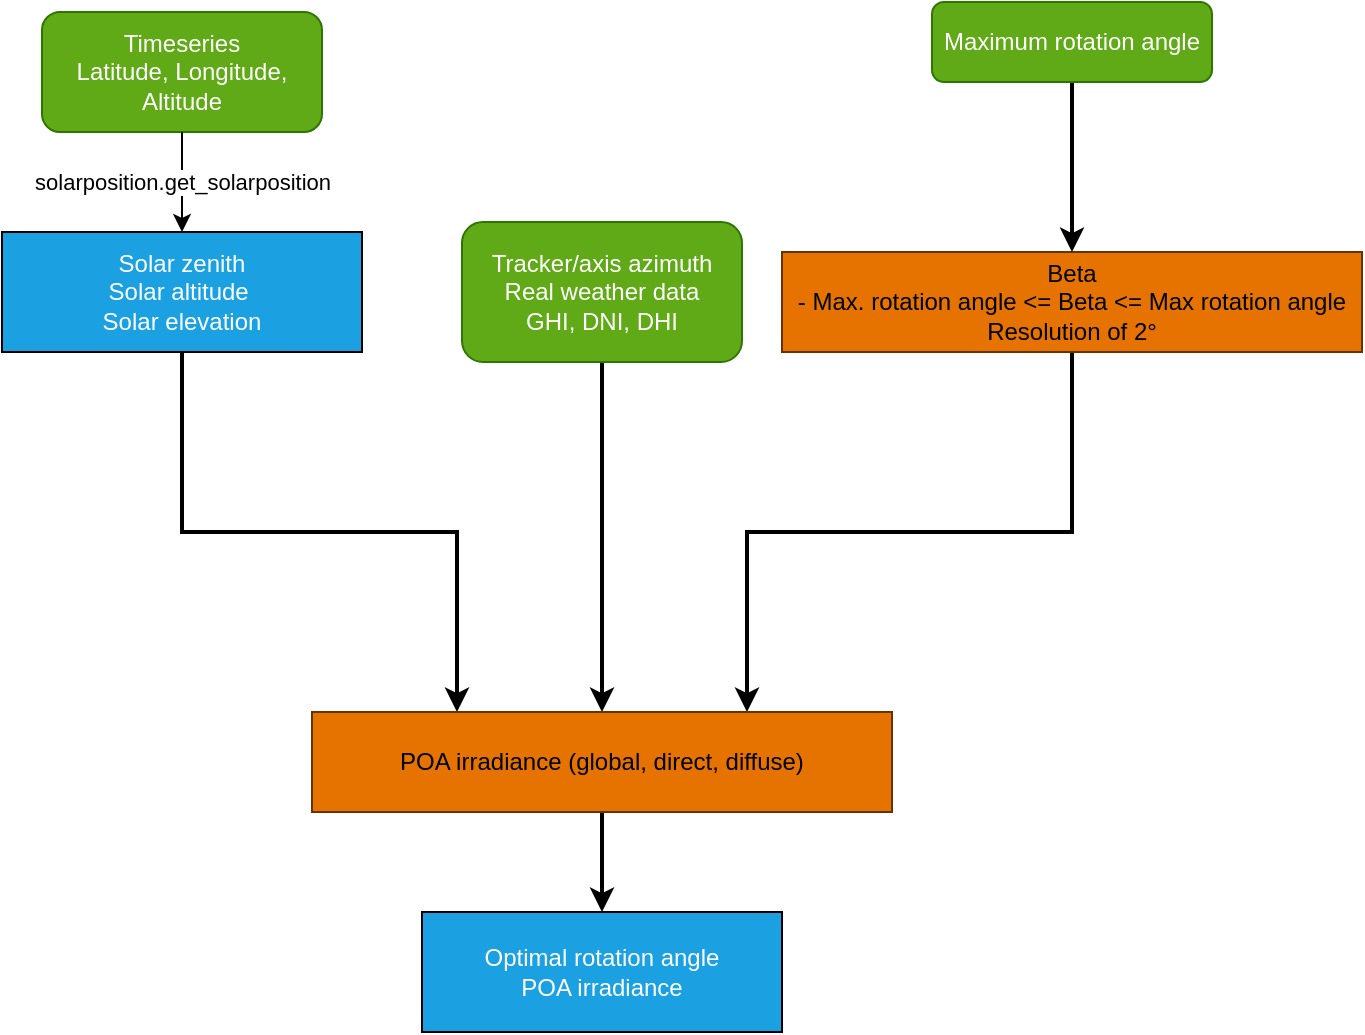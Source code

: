 <mxfile version="23.1.5" type="device">
  <diagram id="C5RBs43oDa-KdzZeNtuy" name="Page-1">
    <mxGraphModel dx="1434" dy="746" grid="1" gridSize="10" guides="1" tooltips="1" connect="1" arrows="1" fold="1" page="1" pageScale="1" pageWidth="827" pageHeight="1169" math="0" shadow="0">
      <root>
        <mxCell id="WIyWlLk6GJQsqaUBKTNV-0" />
        <mxCell id="WIyWlLk6GJQsqaUBKTNV-1" parent="WIyWlLk6GJQsqaUBKTNV-0" />
        <mxCell id="WIyWlLk6GJQsqaUBKTNV-3" value="Timeseries&lt;br&gt;Latitude, Longitude, Altitude" style="rounded=1;whiteSpace=wrap;html=1;fontSize=12;glass=0;strokeWidth=1;shadow=0;fillColor=#60a917;fontColor=#ffffff;strokeColor=#2D7600;" parent="WIyWlLk6GJQsqaUBKTNV-1" vertex="1">
          <mxGeometry x="90" y="50" width="140" height="60" as="geometry" />
        </mxCell>
        <mxCell id="b3d6tO9OOzQfFbIuxBPO-28" style="edgeStyle=orthogonalEdgeStyle;rounded=0;orthogonalLoop=1;jettySize=auto;html=1;exitX=0.5;exitY=1;exitDx=0;exitDy=0;entryX=0.25;entryY=0;entryDx=0;entryDy=0;strokeWidth=2;" edge="1" parent="WIyWlLk6GJQsqaUBKTNV-1" source="nY5QdWtAfCeqt1IPBH1M-0" target="b3d6tO9OOzQfFbIuxBPO-17">
          <mxGeometry relative="1" as="geometry" />
        </mxCell>
        <mxCell id="nY5QdWtAfCeqt1IPBH1M-0" value="Solar zenith&lt;br&gt;Solar altitude&amp;nbsp;&lt;br&gt;Solar elevation" style="rounded=0;whiteSpace=wrap;html=1;fillColor=#1ba1e2;fontColor=#ffffff;strokeColor=default;" parent="WIyWlLk6GJQsqaUBKTNV-1" vertex="1">
          <mxGeometry x="70" y="160" width="180" height="60" as="geometry" />
        </mxCell>
        <mxCell id="nY5QdWtAfCeqt1IPBH1M-9" value="" style="endArrow=classic;html=1;rounded=0;exitX=0.5;exitY=1;exitDx=0;exitDy=0;entryX=0.5;entryY=0;entryDx=0;entryDy=0;" parent="WIyWlLk6GJQsqaUBKTNV-1" source="WIyWlLk6GJQsqaUBKTNV-3" target="nY5QdWtAfCeqt1IPBH1M-0" edge="1">
          <mxGeometry relative="1" as="geometry">
            <mxPoint x="170" y="400" as="sourcePoint" />
            <mxPoint x="270" y="400" as="targetPoint" />
          </mxGeometry>
        </mxCell>
        <mxCell id="nY5QdWtAfCeqt1IPBH1M-10" value="solarposition.get_solarposition" style="edgeLabel;resizable=0;html=1;align=center;verticalAlign=middle;" parent="nY5QdWtAfCeqt1IPBH1M-9" connectable="0" vertex="1">
          <mxGeometry relative="1" as="geometry" />
        </mxCell>
        <mxCell id="b3d6tO9OOzQfFbIuxBPO-23" style="edgeStyle=orthogonalEdgeStyle;rounded=0;orthogonalLoop=1;jettySize=auto;html=1;entryX=0.5;entryY=0;entryDx=0;entryDy=0;strokeWidth=2;" edge="1" parent="WIyWlLk6GJQsqaUBKTNV-1" source="b3d6tO9OOzQfFbIuxBPO-0" target="b3d6tO9OOzQfFbIuxBPO-17">
          <mxGeometry relative="1" as="geometry" />
        </mxCell>
        <mxCell id="b3d6tO9OOzQfFbIuxBPO-0" value="&lt;div&gt;Tracker/axis azimuth&lt;/div&gt;&lt;div&gt;Real weather data&lt;br&gt;&lt;/div&gt;&lt;div&gt;GHI, DNI, DHI&lt;/div&gt;" style="rounded=1;whiteSpace=wrap;html=1;fontSize=12;glass=0;strokeWidth=1;shadow=0;fillColor=#60a917;fontColor=#ffffff;strokeColor=#2D7600;" vertex="1" parent="WIyWlLk6GJQsqaUBKTNV-1">
          <mxGeometry x="300" y="155" width="140" height="70" as="geometry" />
        </mxCell>
        <mxCell id="b3d6tO9OOzQfFbIuxBPO-25" style="edgeStyle=orthogonalEdgeStyle;rounded=0;orthogonalLoop=1;jettySize=auto;html=1;exitX=0.5;exitY=1;exitDx=0;exitDy=0;entryX=0.75;entryY=0;entryDx=0;entryDy=0;strokeWidth=2;" edge="1" parent="WIyWlLk6GJQsqaUBKTNV-1" source="b3d6tO9OOzQfFbIuxBPO-1" target="b3d6tO9OOzQfFbIuxBPO-17">
          <mxGeometry relative="1" as="geometry" />
        </mxCell>
        <mxCell id="b3d6tO9OOzQfFbIuxBPO-1" value="&lt;div&gt;Beta&lt;/div&gt;&lt;div&gt;- Max. rotation angle &amp;lt;= Beta &amp;lt;= Max rotation angle&lt;br&gt;&lt;/div&gt;&lt;div&gt;Resolution of 2°&lt;br&gt;&lt;/div&gt;" style="rounded=0;whiteSpace=wrap;html=1;fillStyle=solid;fillColor=#E67300;strokeColor=#663300;" vertex="1" parent="WIyWlLk6GJQsqaUBKTNV-1">
          <mxGeometry x="460" y="170" width="290" height="50" as="geometry" />
        </mxCell>
        <mxCell id="b3d6tO9OOzQfFbIuxBPO-20" style="edgeStyle=orthogonalEdgeStyle;rounded=0;orthogonalLoop=1;jettySize=auto;html=1;exitX=0.5;exitY=1;exitDx=0;exitDy=0;entryX=0.5;entryY=0;entryDx=0;entryDy=0;strokeWidth=2;" edge="1" parent="WIyWlLk6GJQsqaUBKTNV-1" source="b3d6tO9OOzQfFbIuxBPO-17" target="b3d6tO9OOzQfFbIuxBPO-19">
          <mxGeometry relative="1" as="geometry" />
        </mxCell>
        <mxCell id="b3d6tO9OOzQfFbIuxBPO-17" value="POA irradiance (global, direct, diffuse)" style="rounded=0;whiteSpace=wrap;html=1;fillStyle=solid;fillColor=#E67300;strokeColor=#663300;" vertex="1" parent="WIyWlLk6GJQsqaUBKTNV-1">
          <mxGeometry x="225" y="400" width="290" height="50" as="geometry" />
        </mxCell>
        <mxCell id="b3d6tO9OOzQfFbIuxBPO-19" value="&lt;div&gt;Optimal rotation angle&lt;/div&gt;&lt;div&gt;POA irradiance&lt;br&gt;&lt;/div&gt;" style="rounded=0;whiteSpace=wrap;html=1;fillColor=#1ba1e2;fontColor=#ffffff;strokeColor=default;" vertex="1" parent="WIyWlLk6GJQsqaUBKTNV-1">
          <mxGeometry x="280" y="500" width="180" height="60" as="geometry" />
        </mxCell>
        <mxCell id="b3d6tO9OOzQfFbIuxBPO-22" style="edgeStyle=orthogonalEdgeStyle;rounded=0;orthogonalLoop=1;jettySize=auto;html=1;entryX=0.5;entryY=0;entryDx=0;entryDy=0;strokeWidth=2;" edge="1" parent="WIyWlLk6GJQsqaUBKTNV-1" source="b3d6tO9OOzQfFbIuxBPO-21" target="b3d6tO9OOzQfFbIuxBPO-1">
          <mxGeometry relative="1" as="geometry" />
        </mxCell>
        <mxCell id="b3d6tO9OOzQfFbIuxBPO-21" value="Maximum rotation angle" style="rounded=1;whiteSpace=wrap;html=1;fontSize=12;glass=0;strokeWidth=1;shadow=0;fillColor=#60a917;fontColor=#ffffff;strokeColor=#2D7600;" vertex="1" parent="WIyWlLk6GJQsqaUBKTNV-1">
          <mxGeometry x="535" y="45" width="140" height="40" as="geometry" />
        </mxCell>
      </root>
    </mxGraphModel>
  </diagram>
</mxfile>
